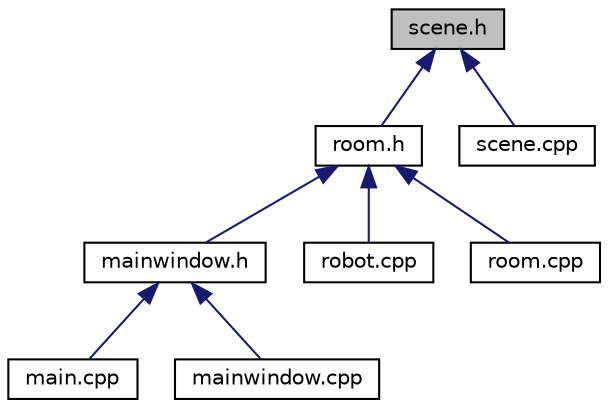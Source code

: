 digraph "scene.h"
{
 // LATEX_PDF_SIZE
  edge [fontname="Helvetica",fontsize="10",labelfontname="Helvetica",labelfontsize="10"];
  node [fontname="Helvetica",fontsize="10",shape=record];
  Node1 [label="scene.h",height=0.2,width=0.4,color="black", fillcolor="grey75", style="filled", fontcolor="black",tooltip="QGraphicsScene wrapper that emits signal with item pressed on on click."];
  Node1 -> Node2 [dir="back",color="midnightblue",fontsize="10",style="solid"];
  Node2 [label="room.h",height=0.2,width=0.4,color="black", fillcolor="white", style="filled",URL="$room_8h.html",tooltip="Class that contains game entites"];
  Node2 -> Node3 [dir="back",color="midnightblue",fontsize="10",style="solid"];
  Node3 [label="mainwindow.h",height=0.2,width=0.4,color="black", fillcolor="white", style="filled",URL="$mainwindow_8h.html",tooltip="Main window class."];
  Node3 -> Node4 [dir="back",color="midnightblue",fontsize="10",style="solid"];
  Node4 [label="main.cpp",height=0.2,width=0.4,color="black", fillcolor="white", style="filled",URL="$main_8cpp.html",tooltip="Project main file"];
  Node3 -> Node5 [dir="back",color="midnightblue",fontsize="10",style="solid"];
  Node5 [label="mainwindow.cpp",height=0.2,width=0.4,color="black", fillcolor="white", style="filled",URL="$mainwindow_8cpp.html",tooltip="mainwindow.h implementation"];
  Node2 -> Node6 [dir="back",color="midnightblue",fontsize="10",style="solid"];
  Node6 [label="robot.cpp",height=0.2,width=0.4,color="black", fillcolor="white", style="filled",URL="$robot_8cpp.html",tooltip="robot.h implementation"];
  Node2 -> Node7 [dir="back",color="midnightblue",fontsize="10",style="solid"];
  Node7 [label="room.cpp",height=0.2,width=0.4,color="black", fillcolor="white", style="filled",URL="$room_8cpp.html",tooltip="room.h implementation"];
  Node1 -> Node8 [dir="back",color="midnightblue",fontsize="10",style="solid"];
  Node8 [label="scene.cpp",height=0.2,width=0.4,color="black", fillcolor="white", style="filled",URL="$scene_8cpp.html",tooltip="scene.h implementation"];
}
